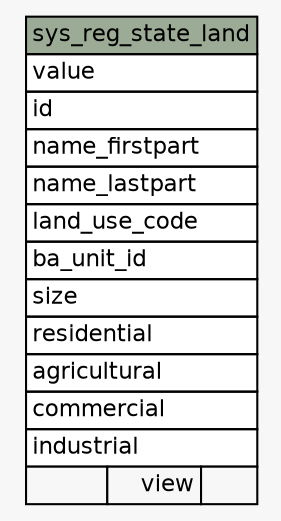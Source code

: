 // dot 2.36.0 on Windows 7 6.1
// SchemaSpy rev 590
digraph "sys_reg_state_land" {
  graph [
    rankdir="RL"
    bgcolor="#f7f7f7"
    nodesep="0.18"
    ranksep="0.46"
    fontname="Helvetica"
    fontsize="11"
  ];
  node [
    fontname="Helvetica"
    fontsize="11"
    shape="plaintext"
  ];
  edge [
    arrowsize="0.8"
  ];
  "sys_reg_state_land" [
    label=<
    <TABLE BORDER="0" CELLBORDER="1" CELLSPACING="0" BGCOLOR="#ffffff">
      <TR><TD COLSPAN="3" BGCOLOR="#9bab96" ALIGN="CENTER">sys_reg_state_land</TD></TR>
      <TR><TD PORT="value" COLSPAN="3" ALIGN="LEFT">value</TD></TR>
      <TR><TD PORT="id" COLSPAN="3" ALIGN="LEFT">id</TD></TR>
      <TR><TD PORT="name_firstpart" COLSPAN="3" ALIGN="LEFT">name_firstpart</TD></TR>
      <TR><TD PORT="name_lastpart" COLSPAN="3" ALIGN="LEFT">name_lastpart</TD></TR>
      <TR><TD PORT="land_use_code" COLSPAN="3" ALIGN="LEFT">land_use_code</TD></TR>
      <TR><TD PORT="ba_unit_id" COLSPAN="3" ALIGN="LEFT">ba_unit_id</TD></TR>
      <TR><TD PORT="size" COLSPAN="3" ALIGN="LEFT">size</TD></TR>
      <TR><TD PORT="residential" COLSPAN="3" ALIGN="LEFT">residential</TD></TR>
      <TR><TD PORT="agricultural" COLSPAN="3" ALIGN="LEFT">agricultural</TD></TR>
      <TR><TD PORT="commercial" COLSPAN="3" ALIGN="LEFT">commercial</TD></TR>
      <TR><TD PORT="industrial" COLSPAN="3" ALIGN="LEFT">industrial</TD></TR>
      <TR><TD ALIGN="LEFT" BGCOLOR="#f7f7f7">  </TD><TD ALIGN="RIGHT" BGCOLOR="#f7f7f7">view</TD><TD ALIGN="RIGHT" BGCOLOR="#f7f7f7">  </TD></TR>
    </TABLE>>
    URL="tables/sys_reg_state_land.html"
    tooltip="sys_reg_state_land"
  ];
}
